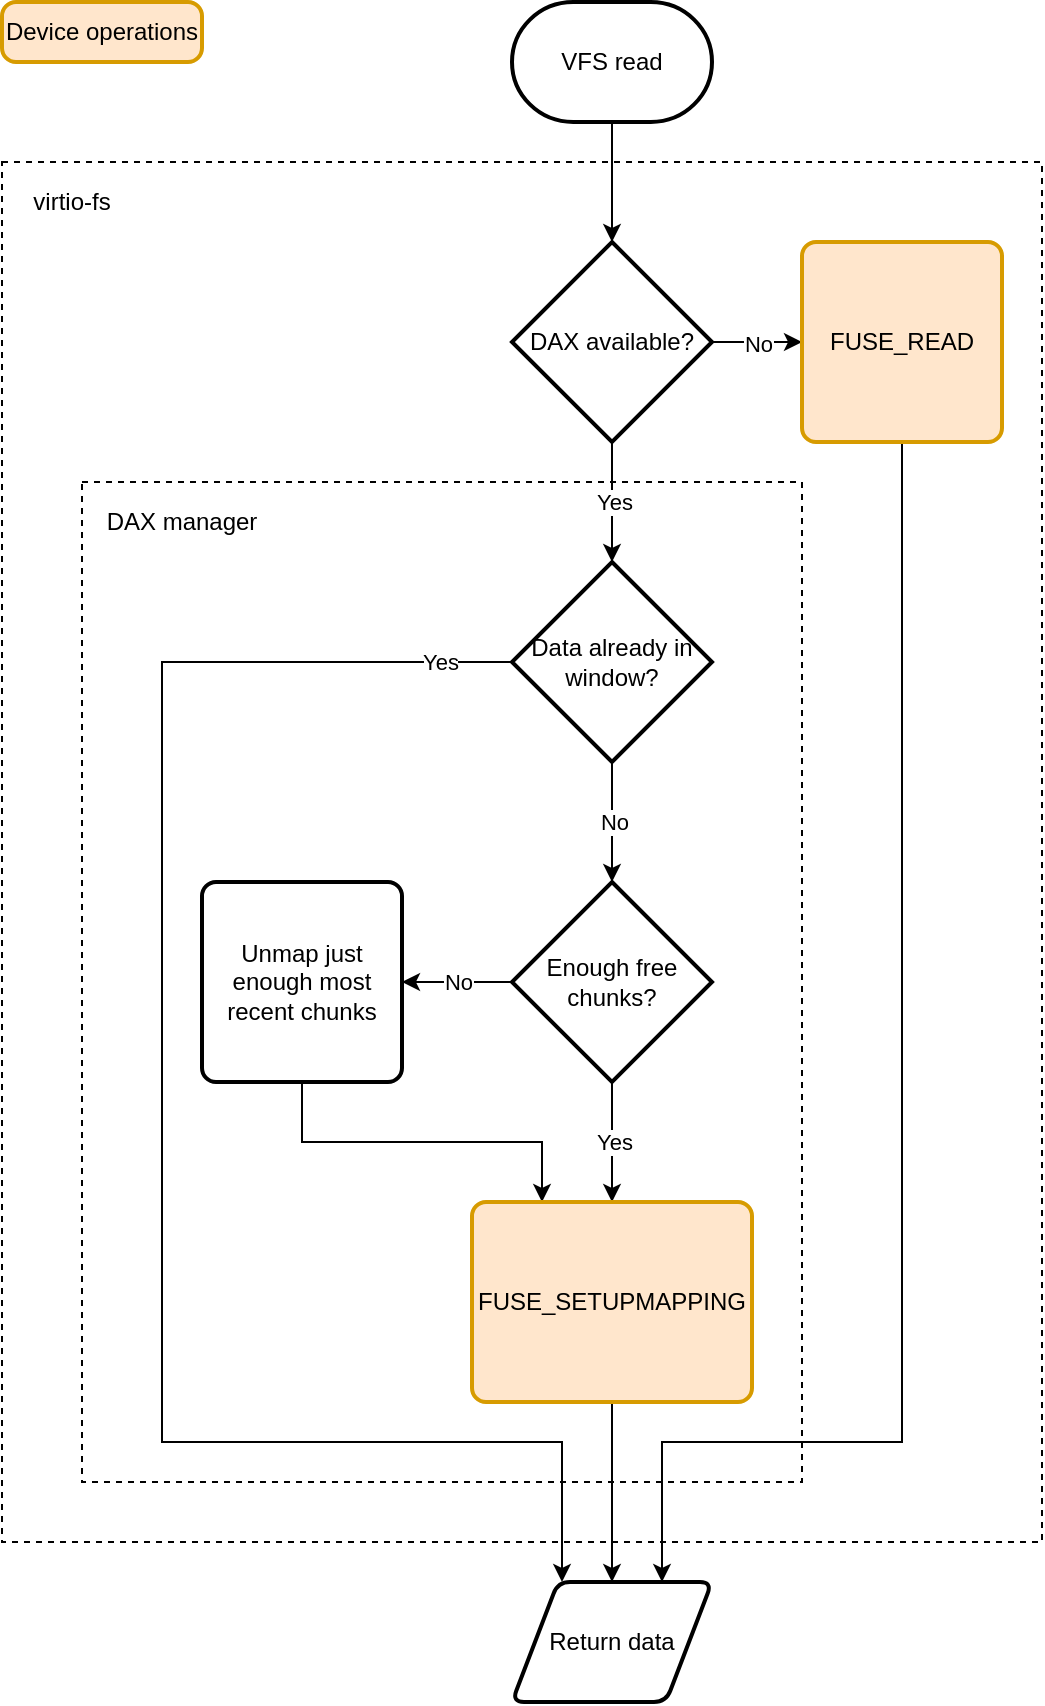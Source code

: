 <mxfile version="13.8.1" type="device"><diagram id="_7IMjSUs2LYDnUb64A-I" name="Page-1"><mxGraphModel dx="1422" dy="807" grid="1" gridSize="10" guides="1" tooltips="1" connect="1" arrows="1" fold="1" page="1" pageScale="1" pageWidth="827" pageHeight="1169" math="0" shadow="0"><root><mxCell id="0"/><mxCell id="1" parent="0"/><mxCell id="-kPYSIcofCsstOhREu3A-22" value="" style="rounded=0;whiteSpace=wrap;html=1;dashed=1;fillColor=none;" vertex="1" parent="1"><mxGeometry x="120" y="120" width="520" height="690" as="geometry"/></mxCell><mxCell id="-kPYSIcofCsstOhREu3A-23" value="" style="rounded=0;whiteSpace=wrap;html=1;dashed=1;fillColor=none;" vertex="1" parent="1"><mxGeometry x="160" y="280" width="360" height="500" as="geometry"/></mxCell><mxCell id="-kPYSIcofCsstOhREu3A-3" style="edgeStyle=orthogonalEdgeStyle;rounded=0;orthogonalLoop=1;jettySize=auto;html=1;exitX=0.5;exitY=1;exitDx=0;exitDy=0;exitPerimeter=0;" edge="1" parent="1" source="-kPYSIcofCsstOhREu3A-2"><mxGeometry relative="1" as="geometry"><mxPoint x="425" y="160" as="targetPoint"/></mxGeometry></mxCell><mxCell id="-kPYSIcofCsstOhREu3A-2" value="VFS read" style="strokeWidth=2;html=1;shape=mxgraph.flowchart.terminator;whiteSpace=wrap;" vertex="1" parent="1"><mxGeometry x="375" y="40" width="100" height="60" as="geometry"/></mxCell><mxCell id="-kPYSIcofCsstOhREu3A-5" value="Yes" style="edgeStyle=orthogonalEdgeStyle;rounded=0;orthogonalLoop=1;jettySize=auto;html=1;exitX=0.5;exitY=1;exitDx=0;exitDy=0;exitPerimeter=0;" edge="1" parent="1" source="-kPYSIcofCsstOhREu3A-4"><mxGeometry relative="1" as="geometry"><mxPoint x="425" y="320" as="targetPoint"/><mxPoint as="offset"/></mxGeometry></mxCell><mxCell id="-kPYSIcofCsstOhREu3A-6" value="No" style="edgeStyle=orthogonalEdgeStyle;rounded=0;orthogonalLoop=1;jettySize=auto;html=1;exitX=1;exitY=0.5;exitDx=0;exitDy=0;exitPerimeter=0;" edge="1" parent="1" source="-kPYSIcofCsstOhREu3A-4"><mxGeometry relative="1" as="geometry"><mxPoint x="520" y="210" as="targetPoint"/></mxGeometry></mxCell><mxCell id="-kPYSIcofCsstOhREu3A-4" value="DAX available?" style="strokeWidth=2;html=1;shape=mxgraph.flowchart.decision;whiteSpace=wrap;" vertex="1" parent="1"><mxGeometry x="375" y="160" width="100" height="100" as="geometry"/></mxCell><mxCell id="-kPYSIcofCsstOhREu3A-21" style="edgeStyle=orthogonalEdgeStyle;rounded=0;orthogonalLoop=1;jettySize=auto;html=1;exitX=0.5;exitY=1;exitDx=0;exitDy=0;entryX=0.75;entryY=0;entryDx=0;entryDy=0;" edge="1" parent="1" source="-kPYSIcofCsstOhREu3A-8" target="-kPYSIcofCsstOhREu3A-20"><mxGeometry relative="1" as="geometry"><Array as="points"><mxPoint x="570" y="760"/><mxPoint x="450" y="760"/></Array></mxGeometry></mxCell><mxCell id="-kPYSIcofCsstOhREu3A-8" value="FUSE_READ" style="rounded=1;whiteSpace=wrap;html=1;absoluteArcSize=1;arcSize=14;strokeWidth=2;fillColor=#ffe6cc;strokeColor=#d79b00;sketch=0;shadow=0;glass=0;" vertex="1" parent="1"><mxGeometry x="520" y="160" width="100" height="100" as="geometry"/></mxCell><mxCell id="-kPYSIcofCsstOhREu3A-10" value="Yes" style="edgeStyle=orthogonalEdgeStyle;rounded=0;orthogonalLoop=1;jettySize=auto;html=1;exitX=0;exitY=0.5;exitDx=0;exitDy=0;exitPerimeter=0;entryX=0.25;entryY=0;entryDx=0;entryDy=0;" edge="1" parent="1" source="-kPYSIcofCsstOhREu3A-9" target="-kPYSIcofCsstOhREu3A-20"><mxGeometry x="-0.913" relative="1" as="geometry"><mxPoint x="620" y="560" as="targetPoint"/><Array as="points"><mxPoint x="200" y="370"/><mxPoint x="200" y="760"/><mxPoint x="400" y="760"/></Array><mxPoint as="offset"/></mxGeometry></mxCell><mxCell id="-kPYSIcofCsstOhREu3A-11" value="No" style="edgeStyle=orthogonalEdgeStyle;rounded=0;orthogonalLoop=1;jettySize=auto;html=1;exitX=0.5;exitY=1;exitDx=0;exitDy=0;exitPerimeter=0;" edge="1" parent="1" source="-kPYSIcofCsstOhREu3A-9"><mxGeometry relative="1" as="geometry"><mxPoint x="425" y="480" as="targetPoint"/></mxGeometry></mxCell><mxCell id="-kPYSIcofCsstOhREu3A-9" value="Data already in window?" style="strokeWidth=2;html=1;shape=mxgraph.flowchart.decision;whiteSpace=wrap;" vertex="1" parent="1"><mxGeometry x="375" y="320" width="100" height="100" as="geometry"/></mxCell><mxCell id="-kPYSIcofCsstOhREu3A-13" value="Yes" style="edgeStyle=orthogonalEdgeStyle;rounded=0;orthogonalLoop=1;jettySize=auto;html=1;exitX=0.5;exitY=1;exitDx=0;exitDy=0;exitPerimeter=0;" edge="1" parent="1" source="-kPYSIcofCsstOhREu3A-12"><mxGeometry relative="1" as="geometry"><mxPoint x="425" y="640" as="targetPoint"/></mxGeometry></mxCell><mxCell id="-kPYSIcofCsstOhREu3A-14" value="No" style="edgeStyle=orthogonalEdgeStyle;rounded=0;orthogonalLoop=1;jettySize=auto;html=1;exitX=0;exitY=0.5;exitDx=0;exitDy=0;exitPerimeter=0;" edge="1" parent="1" source="-kPYSIcofCsstOhREu3A-12"><mxGeometry relative="1" as="geometry"><mxPoint x="320" y="530" as="targetPoint"/></mxGeometry></mxCell><mxCell id="-kPYSIcofCsstOhREu3A-12" value="Enough free chunks?" style="strokeWidth=2;html=1;shape=mxgraph.flowchart.decision;whiteSpace=wrap;" vertex="1" parent="1"><mxGeometry x="375" y="480" width="100" height="100" as="geometry"/></mxCell><mxCell id="-kPYSIcofCsstOhREu3A-16" style="edgeStyle=orthogonalEdgeStyle;rounded=0;orthogonalLoop=1;jettySize=auto;html=1;exitX=0.5;exitY=1;exitDx=0;exitDy=0;entryX=0.25;entryY=0;entryDx=0;entryDy=0;" edge="1" parent="1" source="-kPYSIcofCsstOhREu3A-15" target="-kPYSIcofCsstOhREu3A-17"><mxGeometry relative="1" as="geometry"><mxPoint x="270" y="640" as="targetPoint"/></mxGeometry></mxCell><mxCell id="-kPYSIcofCsstOhREu3A-15" value="Unmap just enough most recent chunks" style="rounded=1;whiteSpace=wrap;html=1;absoluteArcSize=1;arcSize=14;strokeWidth=2;" vertex="1" parent="1"><mxGeometry x="220" y="480" width="100" height="100" as="geometry"/></mxCell><mxCell id="-kPYSIcofCsstOhREu3A-18" style="edgeStyle=orthogonalEdgeStyle;rounded=0;orthogonalLoop=1;jettySize=auto;html=1;exitX=0.5;exitY=1;exitDx=0;exitDy=0;entryX=0.5;entryY=0;entryDx=0;entryDy=0;" edge="1" parent="1" source="-kPYSIcofCsstOhREu3A-17" target="-kPYSIcofCsstOhREu3A-20"><mxGeometry relative="1" as="geometry"><mxPoint x="425" y="800" as="targetPoint"/></mxGeometry></mxCell><mxCell id="-kPYSIcofCsstOhREu3A-17" value="FUSE_SETUPMAPPING" style="rounded=1;whiteSpace=wrap;html=1;absoluteArcSize=1;arcSize=14;strokeWidth=2;fillColor=#ffe6cc;strokeColor=#d79b00;" vertex="1" parent="1"><mxGeometry x="355" y="640" width="140" height="100" as="geometry"/></mxCell><mxCell id="-kPYSIcofCsstOhREu3A-20" value="Return data" style="shape=parallelogram;html=1;strokeWidth=2;perimeter=parallelogramPerimeter;whiteSpace=wrap;rounded=1;arcSize=12;size=0.23;" vertex="1" parent="1"><mxGeometry x="375" y="830" width="100" height="60" as="geometry"/></mxCell><mxCell id="-kPYSIcofCsstOhREu3A-24" value="virtio-fs" style="text;html=1;strokeColor=none;fillColor=none;align=center;verticalAlign=middle;whiteSpace=wrap;rounded=0;dashed=1;" vertex="1" parent="1"><mxGeometry x="130" y="130" width="50" height="20" as="geometry"/></mxCell><mxCell id="-kPYSIcofCsstOhREu3A-25" value="DAX manager" style="text;html=1;strokeColor=none;fillColor=none;align=center;verticalAlign=middle;whiteSpace=wrap;rounded=0;dashed=1;" vertex="1" parent="1"><mxGeometry x="170" y="290" width="80" height="20" as="geometry"/></mxCell><mxCell id="-kPYSIcofCsstOhREu3A-27" value="Device operations" style="rounded=1;whiteSpace=wrap;html=1;absoluteArcSize=1;arcSize=14;strokeWidth=2;fillColor=#ffe6cc;strokeColor=#d79b00;sketch=0;shadow=0;glass=0;" vertex="1" parent="1"><mxGeometry x="120" y="40" width="100" height="30" as="geometry"/></mxCell></root></mxGraphModel></diagram></mxfile>